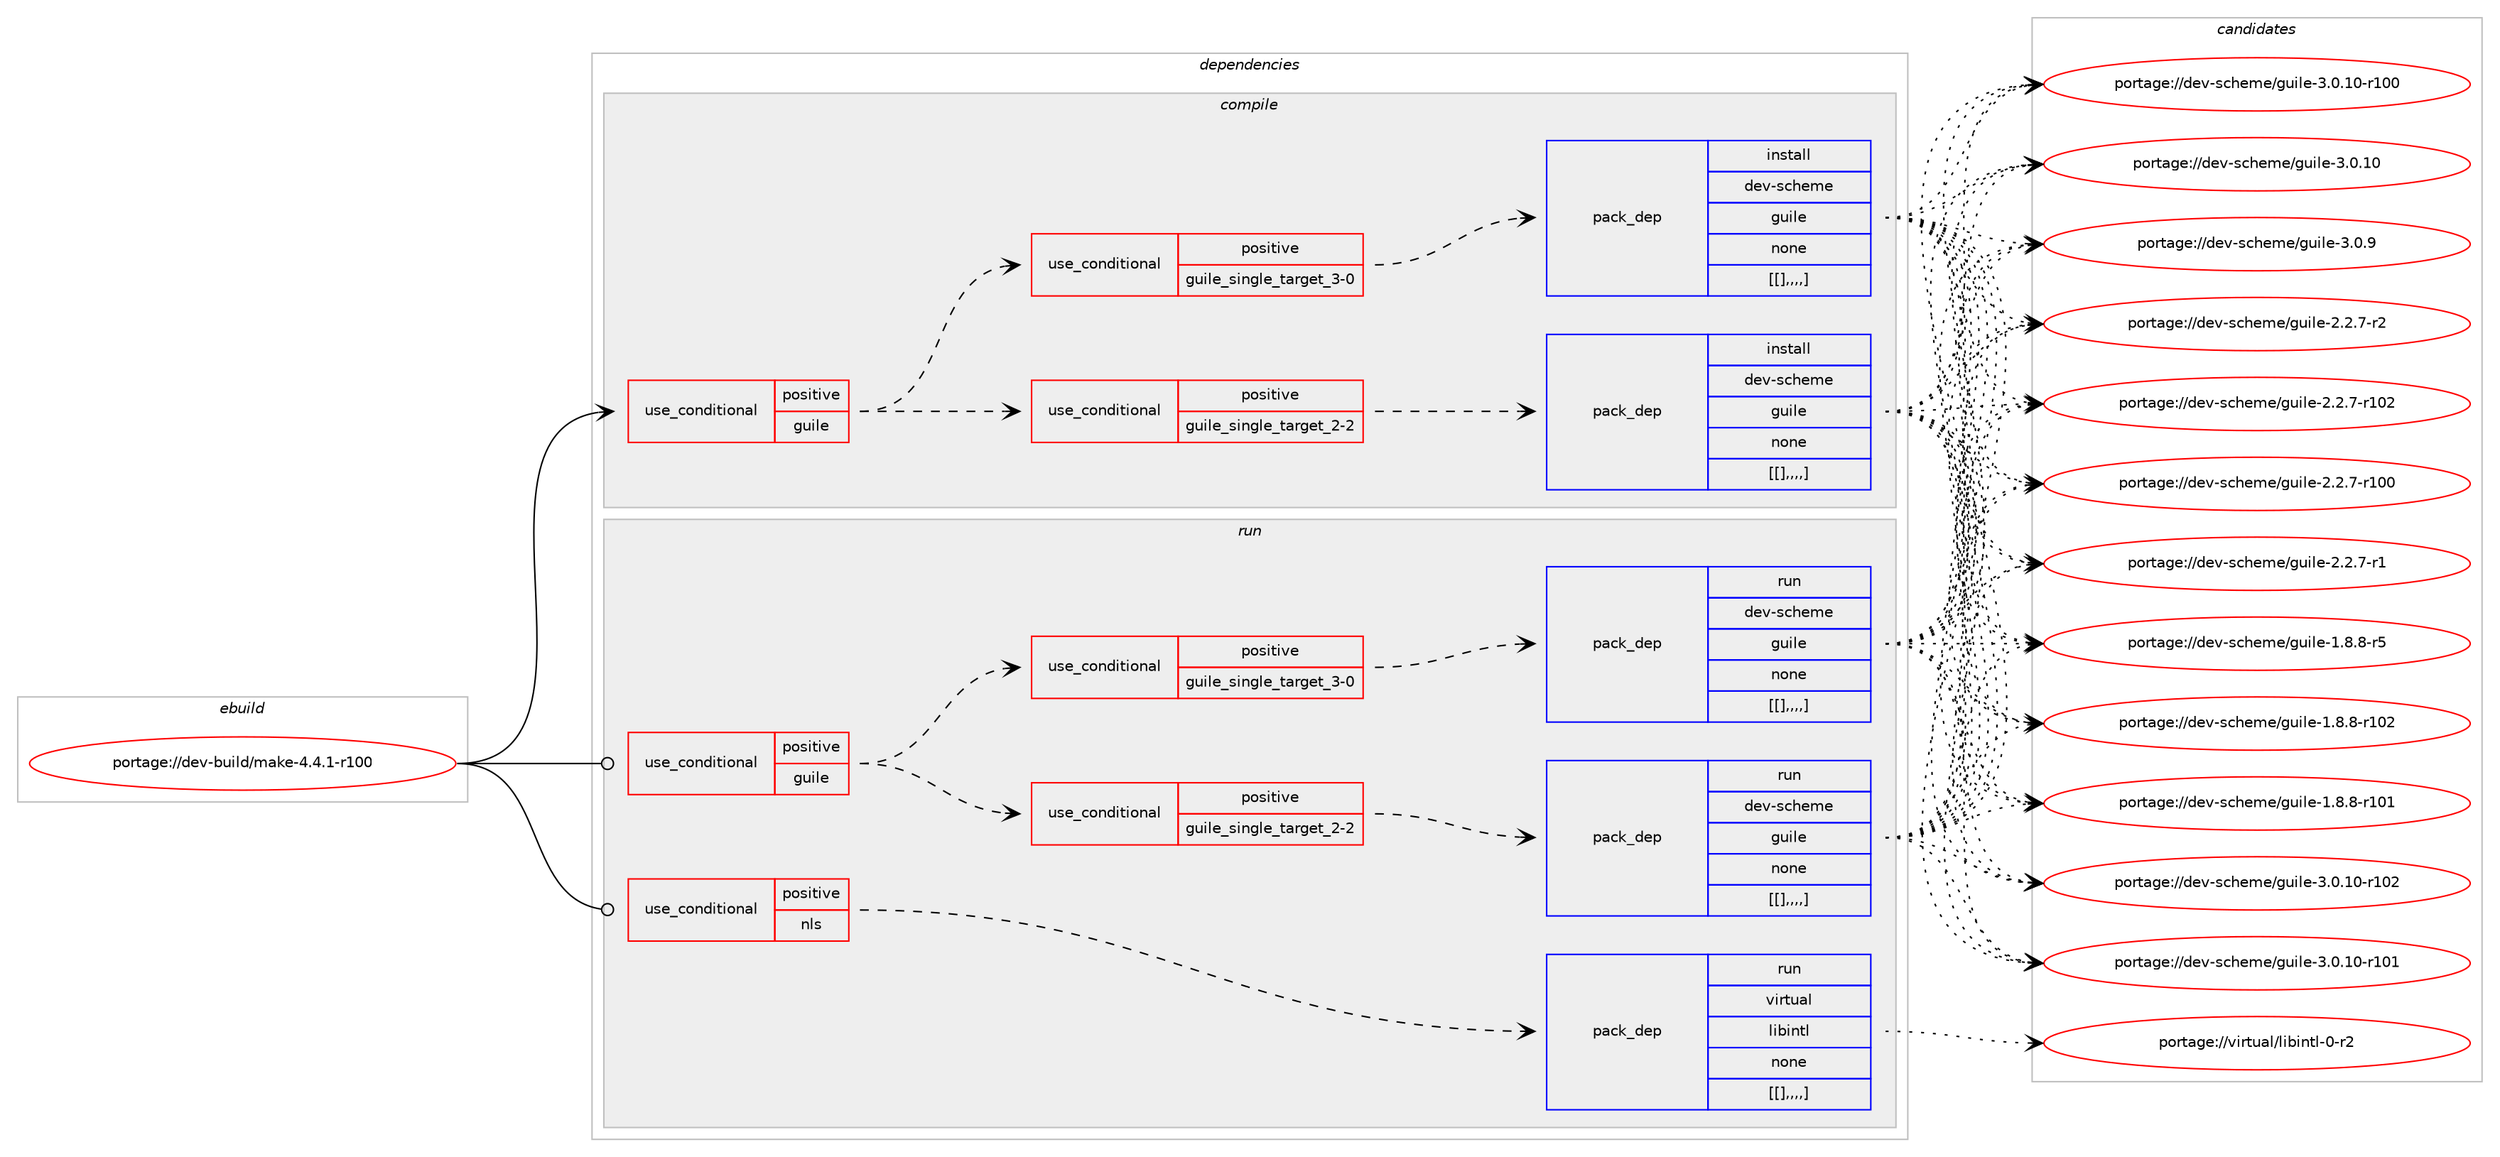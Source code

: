 digraph prolog {

# *************
# Graph options
# *************

newrank=true;
concentrate=true;
compound=true;
graph [rankdir=LR,fontname=Helvetica,fontsize=10,ranksep=1.5];#, ranksep=2.5, nodesep=0.2];
edge  [arrowhead=vee];
node  [fontname=Helvetica,fontsize=10];

# **********
# The ebuild
# **********

subgraph cluster_leftcol {
color=gray;
label=<<i>ebuild</i>>;
id [label="portage://dev-build/make-4.4.1-r100", color=red, width=4, href="../dev-build/make-4.4.1-r100.svg"];
}

# ****************
# The dependencies
# ****************

subgraph cluster_midcol {
color=gray;
label=<<i>dependencies</i>>;
subgraph cluster_compile {
fillcolor="#eeeeee";
style=filled;
label=<<i>compile</i>>;
subgraph cond18396 {
dependency68378 [label=<<TABLE BORDER="0" CELLBORDER="1" CELLSPACING="0" CELLPADDING="4"><TR><TD ROWSPAN="3" CELLPADDING="10">use_conditional</TD></TR><TR><TD>positive</TD></TR><TR><TD>guile</TD></TR></TABLE>>, shape=none, color=red];
subgraph cond18406 {
dependency68390 [label=<<TABLE BORDER="0" CELLBORDER="1" CELLSPACING="0" CELLPADDING="4"><TR><TD ROWSPAN="3" CELLPADDING="10">use_conditional</TD></TR><TR><TD>positive</TD></TR><TR><TD>guile_single_target_2-2</TD></TR></TABLE>>, shape=none, color=red];
subgraph pack49011 {
dependency68424 [label=<<TABLE BORDER="0" CELLBORDER="1" CELLSPACING="0" CELLPADDING="4" WIDTH="220"><TR><TD ROWSPAN="6" CELLPADDING="30">pack_dep</TD></TR><TR><TD WIDTH="110">install</TD></TR><TR><TD>dev-scheme</TD></TR><TR><TD>guile</TD></TR><TR><TD>none</TD></TR><TR><TD>[[],,,,]</TD></TR></TABLE>>, shape=none, color=blue];
}
dependency68390:e -> dependency68424:w [weight=20,style="dashed",arrowhead="vee"];
}
dependency68378:e -> dependency68390:w [weight=20,style="dashed",arrowhead="vee"];
subgraph cond18418 {
dependency68442 [label=<<TABLE BORDER="0" CELLBORDER="1" CELLSPACING="0" CELLPADDING="4"><TR><TD ROWSPAN="3" CELLPADDING="10">use_conditional</TD></TR><TR><TD>positive</TD></TR><TR><TD>guile_single_target_3-0</TD></TR></TABLE>>, shape=none, color=red];
subgraph pack49028 {
dependency68460 [label=<<TABLE BORDER="0" CELLBORDER="1" CELLSPACING="0" CELLPADDING="4" WIDTH="220"><TR><TD ROWSPAN="6" CELLPADDING="30">pack_dep</TD></TR><TR><TD WIDTH="110">install</TD></TR><TR><TD>dev-scheme</TD></TR><TR><TD>guile</TD></TR><TR><TD>none</TD></TR><TR><TD>[[],,,,]</TD></TR></TABLE>>, shape=none, color=blue];
}
dependency68442:e -> dependency68460:w [weight=20,style="dashed",arrowhead="vee"];
}
dependency68378:e -> dependency68442:w [weight=20,style="dashed",arrowhead="vee"];
}
id:e -> dependency68378:w [weight=20,style="solid",arrowhead="vee"];
}
subgraph cluster_compileandrun {
fillcolor="#eeeeee";
style=filled;
label=<<i>compile and run</i>>;
}
subgraph cluster_run {
fillcolor="#eeeeee";
style=filled;
label=<<i>run</i>>;
subgraph cond18426 {
dependency68482 [label=<<TABLE BORDER="0" CELLBORDER="1" CELLSPACING="0" CELLPADDING="4"><TR><TD ROWSPAN="3" CELLPADDING="10">use_conditional</TD></TR><TR><TD>positive</TD></TR><TR><TD>guile</TD></TR></TABLE>>, shape=none, color=red];
subgraph cond18435 {
dependency68498 [label=<<TABLE BORDER="0" CELLBORDER="1" CELLSPACING="0" CELLPADDING="4"><TR><TD ROWSPAN="3" CELLPADDING="10">use_conditional</TD></TR><TR><TD>positive</TD></TR><TR><TD>guile_single_target_2-2</TD></TR></TABLE>>, shape=none, color=red];
subgraph pack49070 {
dependency68527 [label=<<TABLE BORDER="0" CELLBORDER="1" CELLSPACING="0" CELLPADDING="4" WIDTH="220"><TR><TD ROWSPAN="6" CELLPADDING="30">pack_dep</TD></TR><TR><TD WIDTH="110">run</TD></TR><TR><TD>dev-scheme</TD></TR><TR><TD>guile</TD></TR><TR><TD>none</TD></TR><TR><TD>[[],,,,]</TD></TR></TABLE>>, shape=none, color=blue];
}
dependency68498:e -> dependency68527:w [weight=20,style="dashed",arrowhead="vee"];
}
dependency68482:e -> dependency68498:w [weight=20,style="dashed",arrowhead="vee"];
subgraph cond18452 {
dependency68548 [label=<<TABLE BORDER="0" CELLBORDER="1" CELLSPACING="0" CELLPADDING="4"><TR><TD ROWSPAN="3" CELLPADDING="10">use_conditional</TD></TR><TR><TD>positive</TD></TR><TR><TD>guile_single_target_3-0</TD></TR></TABLE>>, shape=none, color=red];
subgraph pack49124 {
dependency68596 [label=<<TABLE BORDER="0" CELLBORDER="1" CELLSPACING="0" CELLPADDING="4" WIDTH="220"><TR><TD ROWSPAN="6" CELLPADDING="30">pack_dep</TD></TR><TR><TD WIDTH="110">run</TD></TR><TR><TD>dev-scheme</TD></TR><TR><TD>guile</TD></TR><TR><TD>none</TD></TR><TR><TD>[[],,,,]</TD></TR></TABLE>>, shape=none, color=blue];
}
dependency68548:e -> dependency68596:w [weight=20,style="dashed",arrowhead="vee"];
}
dependency68482:e -> dependency68548:w [weight=20,style="dashed",arrowhead="vee"];
}
id:e -> dependency68482:w [weight=20,style="solid",arrowhead="odot"];
subgraph cond18470 {
dependency68632 [label=<<TABLE BORDER="0" CELLBORDER="1" CELLSPACING="0" CELLPADDING="4"><TR><TD ROWSPAN="3" CELLPADDING="10">use_conditional</TD></TR><TR><TD>positive</TD></TR><TR><TD>nls</TD></TR></TABLE>>, shape=none, color=red];
subgraph pack49166 {
dependency68646 [label=<<TABLE BORDER="0" CELLBORDER="1" CELLSPACING="0" CELLPADDING="4" WIDTH="220"><TR><TD ROWSPAN="6" CELLPADDING="30">pack_dep</TD></TR><TR><TD WIDTH="110">run</TD></TR><TR><TD>virtual</TD></TR><TR><TD>libintl</TD></TR><TR><TD>none</TD></TR><TR><TD>[[],,,,]</TD></TR></TABLE>>, shape=none, color=blue];
}
dependency68632:e -> dependency68646:w [weight=20,style="dashed",arrowhead="vee"];
}
id:e -> dependency68632:w [weight=20,style="solid",arrowhead="odot"];
}
}

# **************
# The candidates
# **************

subgraph cluster_choices {
rank=same;
color=gray;
label=<<i>candidates</i>>;

subgraph choice48345 {
color=black;
nodesep=1;
choice1001011184511599104101109101471031171051081014551464846494845114494850 [label="portage://dev-scheme/guile-3.0.10-r102", color=red, width=4,href="../dev-scheme/guile-3.0.10-r102.svg"];
choice1001011184511599104101109101471031171051081014551464846494845114494849 [label="portage://dev-scheme/guile-3.0.10-r101", color=red, width=4,href="../dev-scheme/guile-3.0.10-r101.svg"];
choice1001011184511599104101109101471031171051081014551464846494845114494848 [label="portage://dev-scheme/guile-3.0.10-r100", color=red, width=4,href="../dev-scheme/guile-3.0.10-r100.svg"];
choice10010111845115991041011091014710311710510810145514648464948 [label="portage://dev-scheme/guile-3.0.10", color=red, width=4,href="../dev-scheme/guile-3.0.10.svg"];
choice100101118451159910410110910147103117105108101455146484657 [label="portage://dev-scheme/guile-3.0.9", color=red, width=4,href="../dev-scheme/guile-3.0.9.svg"];
choice1001011184511599104101109101471031171051081014550465046554511450 [label="portage://dev-scheme/guile-2.2.7-r2", color=red, width=4,href="../dev-scheme/guile-2.2.7-r2.svg"];
choice10010111845115991041011091014710311710510810145504650465545114494850 [label="portage://dev-scheme/guile-2.2.7-r102", color=red, width=4,href="../dev-scheme/guile-2.2.7-r102.svg"];
choice10010111845115991041011091014710311710510810145504650465545114494848 [label="portage://dev-scheme/guile-2.2.7-r100", color=red, width=4,href="../dev-scheme/guile-2.2.7-r100.svg"];
choice1001011184511599104101109101471031171051081014550465046554511449 [label="portage://dev-scheme/guile-2.2.7-r1", color=red, width=4,href="../dev-scheme/guile-2.2.7-r1.svg"];
choice1001011184511599104101109101471031171051081014549465646564511453 [label="portage://dev-scheme/guile-1.8.8-r5", color=red, width=4,href="../dev-scheme/guile-1.8.8-r5.svg"];
choice10010111845115991041011091014710311710510810145494656465645114494850 [label="portage://dev-scheme/guile-1.8.8-r102", color=red, width=4,href="../dev-scheme/guile-1.8.8-r102.svg"];
choice10010111845115991041011091014710311710510810145494656465645114494849 [label="portage://dev-scheme/guile-1.8.8-r101", color=red, width=4,href="../dev-scheme/guile-1.8.8-r101.svg"];
dependency68424:e -> choice1001011184511599104101109101471031171051081014551464846494845114494850:w [style=dotted,weight="100"];
dependency68424:e -> choice1001011184511599104101109101471031171051081014551464846494845114494849:w [style=dotted,weight="100"];
dependency68424:e -> choice1001011184511599104101109101471031171051081014551464846494845114494848:w [style=dotted,weight="100"];
dependency68424:e -> choice10010111845115991041011091014710311710510810145514648464948:w [style=dotted,weight="100"];
dependency68424:e -> choice100101118451159910410110910147103117105108101455146484657:w [style=dotted,weight="100"];
dependency68424:e -> choice1001011184511599104101109101471031171051081014550465046554511450:w [style=dotted,weight="100"];
dependency68424:e -> choice10010111845115991041011091014710311710510810145504650465545114494850:w [style=dotted,weight="100"];
dependency68424:e -> choice10010111845115991041011091014710311710510810145504650465545114494848:w [style=dotted,weight="100"];
dependency68424:e -> choice1001011184511599104101109101471031171051081014550465046554511449:w [style=dotted,weight="100"];
dependency68424:e -> choice1001011184511599104101109101471031171051081014549465646564511453:w [style=dotted,weight="100"];
dependency68424:e -> choice10010111845115991041011091014710311710510810145494656465645114494850:w [style=dotted,weight="100"];
dependency68424:e -> choice10010111845115991041011091014710311710510810145494656465645114494849:w [style=dotted,weight="100"];
}
subgraph choice48359 {
color=black;
nodesep=1;
choice1001011184511599104101109101471031171051081014551464846494845114494850 [label="portage://dev-scheme/guile-3.0.10-r102", color=red, width=4,href="../dev-scheme/guile-3.0.10-r102.svg"];
choice1001011184511599104101109101471031171051081014551464846494845114494849 [label="portage://dev-scheme/guile-3.0.10-r101", color=red, width=4,href="../dev-scheme/guile-3.0.10-r101.svg"];
choice1001011184511599104101109101471031171051081014551464846494845114494848 [label="portage://dev-scheme/guile-3.0.10-r100", color=red, width=4,href="../dev-scheme/guile-3.0.10-r100.svg"];
choice10010111845115991041011091014710311710510810145514648464948 [label="portage://dev-scheme/guile-3.0.10", color=red, width=4,href="../dev-scheme/guile-3.0.10.svg"];
choice100101118451159910410110910147103117105108101455146484657 [label="portage://dev-scheme/guile-3.0.9", color=red, width=4,href="../dev-scheme/guile-3.0.9.svg"];
choice1001011184511599104101109101471031171051081014550465046554511450 [label="portage://dev-scheme/guile-2.2.7-r2", color=red, width=4,href="../dev-scheme/guile-2.2.7-r2.svg"];
choice10010111845115991041011091014710311710510810145504650465545114494850 [label="portage://dev-scheme/guile-2.2.7-r102", color=red, width=4,href="../dev-scheme/guile-2.2.7-r102.svg"];
choice10010111845115991041011091014710311710510810145504650465545114494848 [label="portage://dev-scheme/guile-2.2.7-r100", color=red, width=4,href="../dev-scheme/guile-2.2.7-r100.svg"];
choice1001011184511599104101109101471031171051081014550465046554511449 [label="portage://dev-scheme/guile-2.2.7-r1", color=red, width=4,href="../dev-scheme/guile-2.2.7-r1.svg"];
choice1001011184511599104101109101471031171051081014549465646564511453 [label="portage://dev-scheme/guile-1.8.8-r5", color=red, width=4,href="../dev-scheme/guile-1.8.8-r5.svg"];
choice10010111845115991041011091014710311710510810145494656465645114494850 [label="portage://dev-scheme/guile-1.8.8-r102", color=red, width=4,href="../dev-scheme/guile-1.8.8-r102.svg"];
choice10010111845115991041011091014710311710510810145494656465645114494849 [label="portage://dev-scheme/guile-1.8.8-r101", color=red, width=4,href="../dev-scheme/guile-1.8.8-r101.svg"];
dependency68460:e -> choice1001011184511599104101109101471031171051081014551464846494845114494850:w [style=dotted,weight="100"];
dependency68460:e -> choice1001011184511599104101109101471031171051081014551464846494845114494849:w [style=dotted,weight="100"];
dependency68460:e -> choice1001011184511599104101109101471031171051081014551464846494845114494848:w [style=dotted,weight="100"];
dependency68460:e -> choice10010111845115991041011091014710311710510810145514648464948:w [style=dotted,weight="100"];
dependency68460:e -> choice100101118451159910410110910147103117105108101455146484657:w [style=dotted,weight="100"];
dependency68460:e -> choice1001011184511599104101109101471031171051081014550465046554511450:w [style=dotted,weight="100"];
dependency68460:e -> choice10010111845115991041011091014710311710510810145504650465545114494850:w [style=dotted,weight="100"];
dependency68460:e -> choice10010111845115991041011091014710311710510810145504650465545114494848:w [style=dotted,weight="100"];
dependency68460:e -> choice1001011184511599104101109101471031171051081014550465046554511449:w [style=dotted,weight="100"];
dependency68460:e -> choice1001011184511599104101109101471031171051081014549465646564511453:w [style=dotted,weight="100"];
dependency68460:e -> choice10010111845115991041011091014710311710510810145494656465645114494850:w [style=dotted,weight="100"];
dependency68460:e -> choice10010111845115991041011091014710311710510810145494656465645114494849:w [style=dotted,weight="100"];
}
subgraph choice48381 {
color=black;
nodesep=1;
choice1001011184511599104101109101471031171051081014551464846494845114494850 [label="portage://dev-scheme/guile-3.0.10-r102", color=red, width=4,href="../dev-scheme/guile-3.0.10-r102.svg"];
choice1001011184511599104101109101471031171051081014551464846494845114494849 [label="portage://dev-scheme/guile-3.0.10-r101", color=red, width=4,href="../dev-scheme/guile-3.0.10-r101.svg"];
choice1001011184511599104101109101471031171051081014551464846494845114494848 [label="portage://dev-scheme/guile-3.0.10-r100", color=red, width=4,href="../dev-scheme/guile-3.0.10-r100.svg"];
choice10010111845115991041011091014710311710510810145514648464948 [label="portage://dev-scheme/guile-3.0.10", color=red, width=4,href="../dev-scheme/guile-3.0.10.svg"];
choice100101118451159910410110910147103117105108101455146484657 [label="portage://dev-scheme/guile-3.0.9", color=red, width=4,href="../dev-scheme/guile-3.0.9.svg"];
choice1001011184511599104101109101471031171051081014550465046554511450 [label="portage://dev-scheme/guile-2.2.7-r2", color=red, width=4,href="../dev-scheme/guile-2.2.7-r2.svg"];
choice10010111845115991041011091014710311710510810145504650465545114494850 [label="portage://dev-scheme/guile-2.2.7-r102", color=red, width=4,href="../dev-scheme/guile-2.2.7-r102.svg"];
choice10010111845115991041011091014710311710510810145504650465545114494848 [label="portage://dev-scheme/guile-2.2.7-r100", color=red, width=4,href="../dev-scheme/guile-2.2.7-r100.svg"];
choice1001011184511599104101109101471031171051081014550465046554511449 [label="portage://dev-scheme/guile-2.2.7-r1", color=red, width=4,href="../dev-scheme/guile-2.2.7-r1.svg"];
choice1001011184511599104101109101471031171051081014549465646564511453 [label="portage://dev-scheme/guile-1.8.8-r5", color=red, width=4,href="../dev-scheme/guile-1.8.8-r5.svg"];
choice10010111845115991041011091014710311710510810145494656465645114494850 [label="portage://dev-scheme/guile-1.8.8-r102", color=red, width=4,href="../dev-scheme/guile-1.8.8-r102.svg"];
choice10010111845115991041011091014710311710510810145494656465645114494849 [label="portage://dev-scheme/guile-1.8.8-r101", color=red, width=4,href="../dev-scheme/guile-1.8.8-r101.svg"];
dependency68527:e -> choice1001011184511599104101109101471031171051081014551464846494845114494850:w [style=dotted,weight="100"];
dependency68527:e -> choice1001011184511599104101109101471031171051081014551464846494845114494849:w [style=dotted,weight="100"];
dependency68527:e -> choice1001011184511599104101109101471031171051081014551464846494845114494848:w [style=dotted,weight="100"];
dependency68527:e -> choice10010111845115991041011091014710311710510810145514648464948:w [style=dotted,weight="100"];
dependency68527:e -> choice100101118451159910410110910147103117105108101455146484657:w [style=dotted,weight="100"];
dependency68527:e -> choice1001011184511599104101109101471031171051081014550465046554511450:w [style=dotted,weight="100"];
dependency68527:e -> choice10010111845115991041011091014710311710510810145504650465545114494850:w [style=dotted,weight="100"];
dependency68527:e -> choice10010111845115991041011091014710311710510810145504650465545114494848:w [style=dotted,weight="100"];
dependency68527:e -> choice1001011184511599104101109101471031171051081014550465046554511449:w [style=dotted,weight="100"];
dependency68527:e -> choice1001011184511599104101109101471031171051081014549465646564511453:w [style=dotted,weight="100"];
dependency68527:e -> choice10010111845115991041011091014710311710510810145494656465645114494850:w [style=dotted,weight="100"];
dependency68527:e -> choice10010111845115991041011091014710311710510810145494656465645114494849:w [style=dotted,weight="100"];
}
subgraph choice48402 {
color=black;
nodesep=1;
choice1001011184511599104101109101471031171051081014551464846494845114494850 [label="portage://dev-scheme/guile-3.0.10-r102", color=red, width=4,href="../dev-scheme/guile-3.0.10-r102.svg"];
choice1001011184511599104101109101471031171051081014551464846494845114494849 [label="portage://dev-scheme/guile-3.0.10-r101", color=red, width=4,href="../dev-scheme/guile-3.0.10-r101.svg"];
choice1001011184511599104101109101471031171051081014551464846494845114494848 [label="portage://dev-scheme/guile-3.0.10-r100", color=red, width=4,href="../dev-scheme/guile-3.0.10-r100.svg"];
choice10010111845115991041011091014710311710510810145514648464948 [label="portage://dev-scheme/guile-3.0.10", color=red, width=4,href="../dev-scheme/guile-3.0.10.svg"];
choice100101118451159910410110910147103117105108101455146484657 [label="portage://dev-scheme/guile-3.0.9", color=red, width=4,href="../dev-scheme/guile-3.0.9.svg"];
choice1001011184511599104101109101471031171051081014550465046554511450 [label="portage://dev-scheme/guile-2.2.7-r2", color=red, width=4,href="../dev-scheme/guile-2.2.7-r2.svg"];
choice10010111845115991041011091014710311710510810145504650465545114494850 [label="portage://dev-scheme/guile-2.2.7-r102", color=red, width=4,href="../dev-scheme/guile-2.2.7-r102.svg"];
choice10010111845115991041011091014710311710510810145504650465545114494848 [label="portage://dev-scheme/guile-2.2.7-r100", color=red, width=4,href="../dev-scheme/guile-2.2.7-r100.svg"];
choice1001011184511599104101109101471031171051081014550465046554511449 [label="portage://dev-scheme/guile-2.2.7-r1", color=red, width=4,href="../dev-scheme/guile-2.2.7-r1.svg"];
choice1001011184511599104101109101471031171051081014549465646564511453 [label="portage://dev-scheme/guile-1.8.8-r5", color=red, width=4,href="../dev-scheme/guile-1.8.8-r5.svg"];
choice10010111845115991041011091014710311710510810145494656465645114494850 [label="portage://dev-scheme/guile-1.8.8-r102", color=red, width=4,href="../dev-scheme/guile-1.8.8-r102.svg"];
choice10010111845115991041011091014710311710510810145494656465645114494849 [label="portage://dev-scheme/guile-1.8.8-r101", color=red, width=4,href="../dev-scheme/guile-1.8.8-r101.svg"];
dependency68596:e -> choice1001011184511599104101109101471031171051081014551464846494845114494850:w [style=dotted,weight="100"];
dependency68596:e -> choice1001011184511599104101109101471031171051081014551464846494845114494849:w [style=dotted,weight="100"];
dependency68596:e -> choice1001011184511599104101109101471031171051081014551464846494845114494848:w [style=dotted,weight="100"];
dependency68596:e -> choice10010111845115991041011091014710311710510810145514648464948:w [style=dotted,weight="100"];
dependency68596:e -> choice100101118451159910410110910147103117105108101455146484657:w [style=dotted,weight="100"];
dependency68596:e -> choice1001011184511599104101109101471031171051081014550465046554511450:w [style=dotted,weight="100"];
dependency68596:e -> choice10010111845115991041011091014710311710510810145504650465545114494850:w [style=dotted,weight="100"];
dependency68596:e -> choice10010111845115991041011091014710311710510810145504650465545114494848:w [style=dotted,weight="100"];
dependency68596:e -> choice1001011184511599104101109101471031171051081014550465046554511449:w [style=dotted,weight="100"];
dependency68596:e -> choice1001011184511599104101109101471031171051081014549465646564511453:w [style=dotted,weight="100"];
dependency68596:e -> choice10010111845115991041011091014710311710510810145494656465645114494850:w [style=dotted,weight="100"];
dependency68596:e -> choice10010111845115991041011091014710311710510810145494656465645114494849:w [style=dotted,weight="100"];
}
subgraph choice48422 {
color=black;
nodesep=1;
choice11810511411611797108471081059810511011610845484511450 [label="portage://virtual/libintl-0-r2", color=red, width=4,href="../virtual/libintl-0-r2.svg"];
dependency68646:e -> choice11810511411611797108471081059810511011610845484511450:w [style=dotted,weight="100"];
}
}

}
